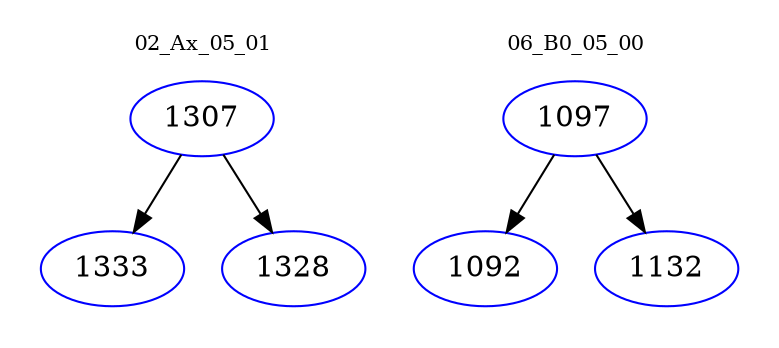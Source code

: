 digraph{
subgraph cluster_0 {
color = white
label = "02_Ax_05_01";
fontsize=10;
T0_1307 [label="1307", color="blue"]
T0_1307 -> T0_1333 [color="black"]
T0_1333 [label="1333", color="blue"]
T0_1307 -> T0_1328 [color="black"]
T0_1328 [label="1328", color="blue"]
}
subgraph cluster_1 {
color = white
label = "06_B0_05_00";
fontsize=10;
T1_1097 [label="1097", color="blue"]
T1_1097 -> T1_1092 [color="black"]
T1_1092 [label="1092", color="blue"]
T1_1097 -> T1_1132 [color="black"]
T1_1132 [label="1132", color="blue"]
}
}
